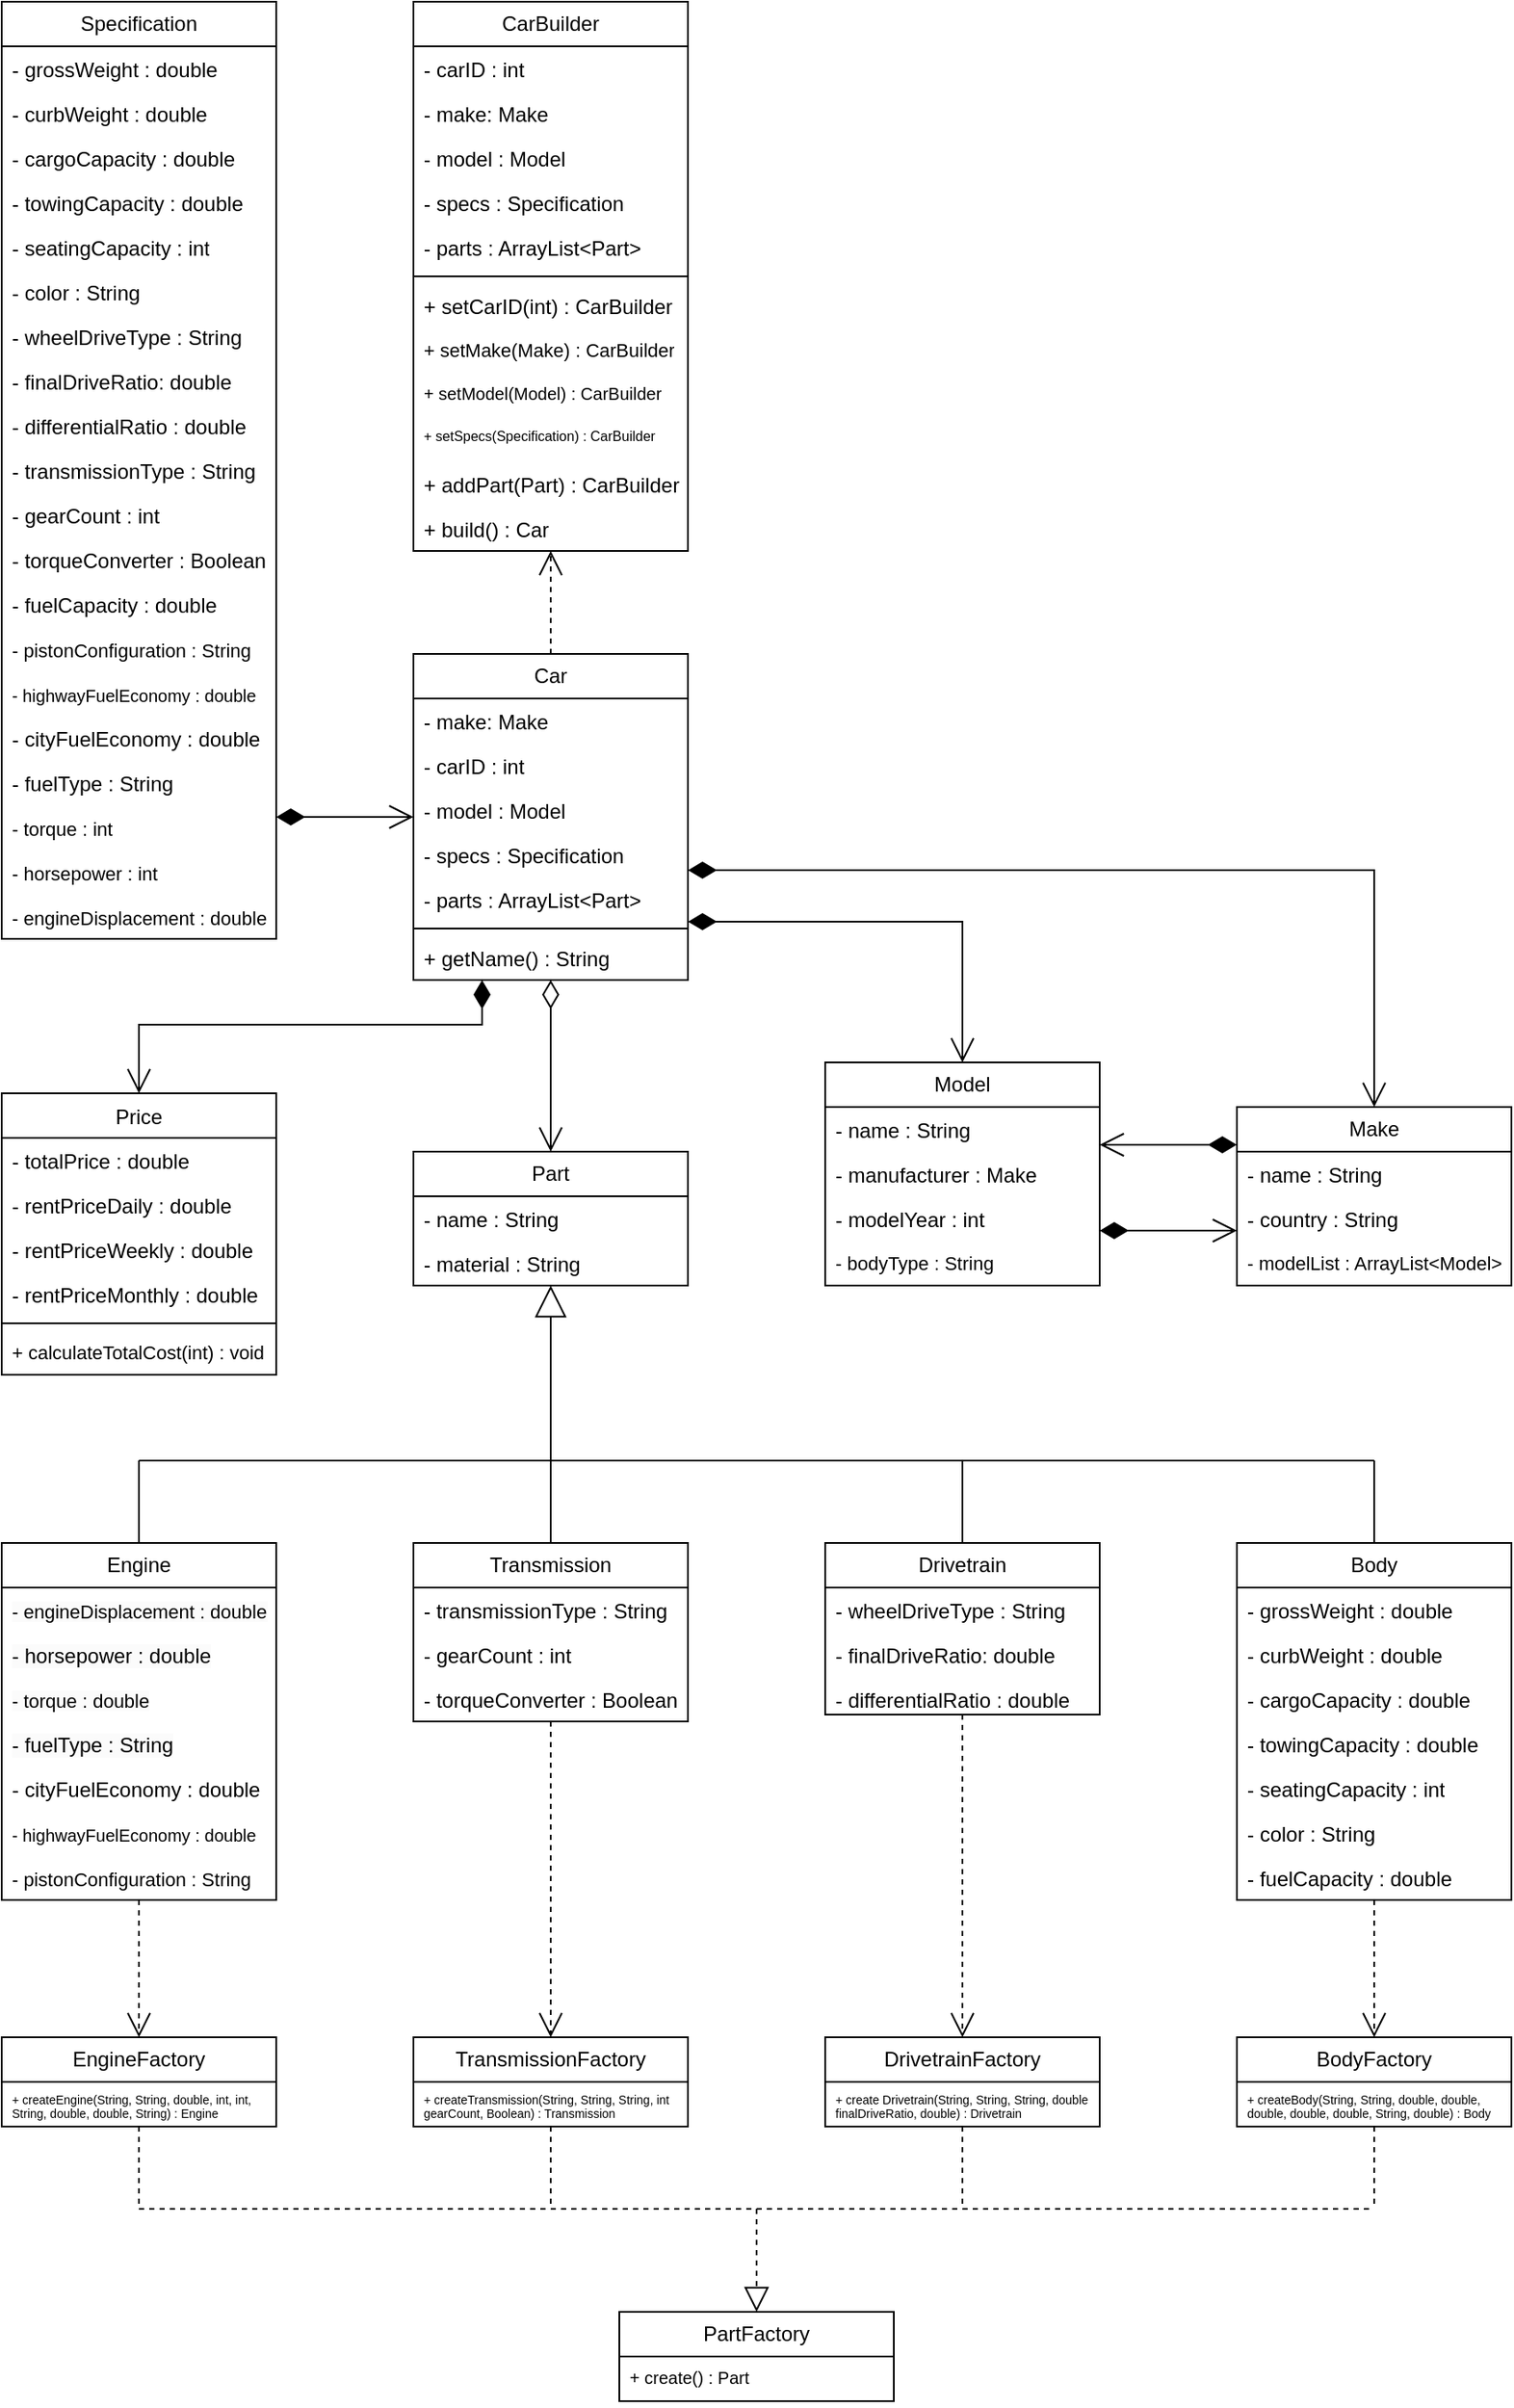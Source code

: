 <mxfile version="24.7.1" type="device">
  <diagram name="Page-1" id="VAgtW52QKWnHPR9T7oZi">
    <mxGraphModel dx="2120" dy="2342" grid="1" gridSize="10" guides="1" tooltips="1" connect="1" arrows="1" fold="1" page="1" pageScale="1" pageWidth="850" pageHeight="1100" math="0" shadow="0">
      <root>
        <mxCell id="0" />
        <mxCell id="1" parent="0" />
        <mxCell id="tYps2S7MQluSmhWAjfAB-1" value="Car" style="swimlane;fontStyle=0;childLayout=stackLayout;horizontal=1;startSize=26;fillColor=none;horizontalStack=0;resizeParent=1;resizeParentMax=0;resizeLast=0;collapsible=1;marginBottom=0;whiteSpace=wrap;html=1;" parent="1" vertex="1">
          <mxGeometry x="360" y="274" width="160" height="190" as="geometry">
            <mxRectangle x="300" y="190" width="100" height="30" as="alternateBounds" />
          </mxGeometry>
        </mxCell>
        <mxCell id="tYps2S7MQluSmhWAjfAB-2" value="- make: Make" style="text;strokeColor=none;fillColor=none;align=left;verticalAlign=top;spacingLeft=4;spacingRight=4;overflow=hidden;rotatable=0;points=[[0,0.5],[1,0.5]];portConstraint=eastwest;whiteSpace=wrap;html=1;" parent="tYps2S7MQluSmhWAjfAB-1" vertex="1">
          <mxGeometry y="26" width="160" height="26" as="geometry" />
        </mxCell>
        <mxCell id="tYps2S7MQluSmhWAjfAB-4" value="- carID : int" style="text;strokeColor=none;fillColor=none;align=left;verticalAlign=top;spacingLeft=4;spacingRight=4;overflow=hidden;rotatable=0;points=[[0,0.5],[1,0.5]];portConstraint=eastwest;whiteSpace=wrap;html=1;" parent="tYps2S7MQluSmhWAjfAB-1" vertex="1">
          <mxGeometry y="52" width="160" height="26" as="geometry" />
        </mxCell>
        <mxCell id="tYps2S7MQluSmhWAjfAB-3" value="- model : Model" style="text;strokeColor=none;fillColor=none;align=left;verticalAlign=top;spacingLeft=4;spacingRight=4;overflow=hidden;rotatable=0;points=[[0,0.5],[1,0.5]];portConstraint=eastwest;whiteSpace=wrap;html=1;" parent="tYps2S7MQluSmhWAjfAB-1" vertex="1">
          <mxGeometry y="78" width="160" height="26" as="geometry" />
        </mxCell>
        <mxCell id="tYps2S7MQluSmhWAjfAB-46" value="- specs :&amp;nbsp;&lt;span style=&quot;text-align: center;&quot;&gt;Specification&lt;/span&gt;" style="text;strokeColor=none;fillColor=none;align=left;verticalAlign=top;spacingLeft=4;spacingRight=4;overflow=hidden;rotatable=0;points=[[0,0.5],[1,0.5]];portConstraint=eastwest;whiteSpace=wrap;html=1;" parent="tYps2S7MQluSmhWAjfAB-1" vertex="1">
          <mxGeometry y="104" width="160" height="26" as="geometry" />
        </mxCell>
        <mxCell id="tYps2S7MQluSmhWAjfAB-51" value="- parts : ArrayList&amp;lt;Part&amp;gt;" style="text;strokeColor=none;fillColor=none;align=left;verticalAlign=top;spacingLeft=4;spacingRight=4;overflow=hidden;rotatable=0;points=[[0,0.5],[1,0.5]];portConstraint=eastwest;whiteSpace=wrap;html=1;" parent="tYps2S7MQluSmhWAjfAB-1" vertex="1">
          <mxGeometry y="130" width="160" height="26" as="geometry" />
        </mxCell>
        <mxCell id="ZaRVG7wh-fFme3J9Wx36-9" value="" style="line;strokeWidth=1;fillColor=none;align=left;verticalAlign=middle;spacingTop=-1;spacingLeft=3;spacingRight=3;rotatable=0;labelPosition=right;points=[];portConstraint=eastwest;strokeColor=inherit;" parent="tYps2S7MQluSmhWAjfAB-1" vertex="1">
          <mxGeometry y="156" width="160" height="8" as="geometry" />
        </mxCell>
        <mxCell id="ZaRVG7wh-fFme3J9Wx36-2" value="+ getName() : String" style="text;strokeColor=none;fillColor=none;align=left;verticalAlign=top;spacingLeft=4;spacingRight=4;overflow=hidden;rotatable=0;points=[[0,0.5],[1,0.5]];portConstraint=eastwest;whiteSpace=wrap;html=1;" parent="tYps2S7MQluSmhWAjfAB-1" vertex="1">
          <mxGeometry y="164" width="160" height="26" as="geometry" />
        </mxCell>
        <mxCell id="tYps2S7MQluSmhWAjfAB-5" value="Make" style="swimlane;fontStyle=0;childLayout=stackLayout;horizontal=1;startSize=26;fillColor=none;horizontalStack=0;resizeParent=1;resizeParentMax=0;resizeLast=0;collapsible=1;marginBottom=0;whiteSpace=wrap;html=1;" parent="1" vertex="1">
          <mxGeometry x="840" y="538" width="160" height="104" as="geometry">
            <mxRectangle x="300" y="190" width="100" height="30" as="alternateBounds" />
          </mxGeometry>
        </mxCell>
        <mxCell id="tYps2S7MQluSmhWAjfAB-6" value="- name : String" style="text;strokeColor=none;fillColor=none;align=left;verticalAlign=top;spacingLeft=4;spacingRight=4;overflow=hidden;rotatable=0;points=[[0,0.5],[1,0.5]];portConstraint=eastwest;whiteSpace=wrap;html=1;" parent="tYps2S7MQluSmhWAjfAB-5" vertex="1">
          <mxGeometry y="26" width="160" height="26" as="geometry" />
        </mxCell>
        <mxCell id="tYps2S7MQluSmhWAjfAB-7" value="- country : String" style="text;strokeColor=none;fillColor=none;align=left;verticalAlign=top;spacingLeft=4;spacingRight=4;overflow=hidden;rotatable=0;points=[[0,0.5],[1,0.5]];portConstraint=eastwest;whiteSpace=wrap;html=1;" parent="tYps2S7MQluSmhWAjfAB-5" vertex="1">
          <mxGeometry y="52" width="160" height="26" as="geometry" />
        </mxCell>
        <mxCell id="tYps2S7MQluSmhWAjfAB-8" value="- modelList : ArrayList&amp;lt;Model&amp;gt;" style="text;strokeColor=none;fillColor=none;align=left;verticalAlign=top;spacingLeft=4;spacingRight=4;overflow=hidden;rotatable=0;points=[[0,0.5],[1,0.5]];portConstraint=eastwest;whiteSpace=wrap;html=1;fontSize=11;" parent="tYps2S7MQluSmhWAjfAB-5" vertex="1">
          <mxGeometry y="78" width="160" height="26" as="geometry" />
        </mxCell>
        <mxCell id="tYps2S7MQluSmhWAjfAB-10" value="Model" style="swimlane;fontStyle=0;childLayout=stackLayout;horizontal=1;startSize=26;fillColor=none;horizontalStack=0;resizeParent=1;resizeParentMax=0;resizeLast=0;collapsible=1;marginBottom=0;whiteSpace=wrap;html=1;" parent="1" vertex="1">
          <mxGeometry x="600" y="512" width="160" height="130" as="geometry">
            <mxRectangle x="300" y="190" width="100" height="30" as="alternateBounds" />
          </mxGeometry>
        </mxCell>
        <mxCell id="tYps2S7MQluSmhWAjfAB-11" value="- name : String" style="text;strokeColor=none;fillColor=none;align=left;verticalAlign=top;spacingLeft=4;spacingRight=4;overflow=hidden;rotatable=0;points=[[0,0.5],[1,0.5]];portConstraint=eastwest;whiteSpace=wrap;html=1;" parent="tYps2S7MQluSmhWAjfAB-10" vertex="1">
          <mxGeometry y="26" width="160" height="26" as="geometry" />
        </mxCell>
        <mxCell id="tYps2S7MQluSmhWAjfAB-12" value="- manufacturer : Make" style="text;strokeColor=none;fillColor=none;align=left;verticalAlign=top;spacingLeft=4;spacingRight=4;overflow=hidden;rotatable=0;points=[[0,0.5],[1,0.5]];portConstraint=eastwest;whiteSpace=wrap;html=1;" parent="tYps2S7MQluSmhWAjfAB-10" vertex="1">
          <mxGeometry y="52" width="160" height="26" as="geometry" />
        </mxCell>
        <mxCell id="tYps2S7MQluSmhWAjfAB-14" value="- modelYear : int" style="text;strokeColor=none;fillColor=none;align=left;verticalAlign=top;spacingLeft=4;spacingRight=4;overflow=hidden;rotatable=0;points=[[0,0.5],[1,0.5]];portConstraint=eastwest;whiteSpace=wrap;html=1;" parent="tYps2S7MQluSmhWAjfAB-10" vertex="1">
          <mxGeometry y="78" width="160" height="26" as="geometry" />
        </mxCell>
        <mxCell id="tYps2S7MQluSmhWAjfAB-13" value="- bodyType : String" style="text;strokeColor=none;fillColor=none;align=left;verticalAlign=top;spacingLeft=4;spacingRight=4;overflow=hidden;rotatable=0;points=[[0,0.5],[1,0.5]];portConstraint=eastwest;whiteSpace=wrap;html=1;fontSize=11;" parent="tYps2S7MQluSmhWAjfAB-10" vertex="1">
          <mxGeometry y="104" width="160" height="26" as="geometry" />
        </mxCell>
        <mxCell id="tYps2S7MQluSmhWAjfAB-15" value="" style="endArrow=open;html=1;endSize=12;startArrow=diamondThin;startSize=14;startFill=1;edgeStyle=orthogonalEdgeStyle;align=left;verticalAlign=bottom;rounded=0;" parent="1" source="tYps2S7MQluSmhWAjfAB-5" target="tYps2S7MQluSmhWAjfAB-10" edge="1">
          <mxGeometry x="-1" y="3" relative="1" as="geometry">
            <mxPoint x="990" y="702" as="sourcePoint" />
            <mxPoint x="820" y="732" as="targetPoint" />
            <Array as="points">
              <mxPoint x="820" y="560" />
              <mxPoint x="820" y="560" />
            </Array>
            <mxPoint as="offset" />
          </mxGeometry>
        </mxCell>
        <mxCell id="tYps2S7MQluSmhWAjfAB-16" value="" style="endArrow=open;html=1;endSize=12;startArrow=diamondThin;startSize=14;startFill=1;edgeStyle=orthogonalEdgeStyle;align=left;verticalAlign=bottom;rounded=0;" parent="1" source="tYps2S7MQluSmhWAjfAB-10" target="tYps2S7MQluSmhWAjfAB-5" edge="1">
          <mxGeometry x="-0.75" y="-1" relative="1" as="geometry">
            <mxPoint x="1000" y="672" as="sourcePoint" />
            <mxPoint x="1160" y="672" as="targetPoint" />
            <Array as="points">
              <mxPoint x="770" y="610" />
              <mxPoint x="770" y="610" />
            </Array>
            <mxPoint as="offset" />
          </mxGeometry>
        </mxCell>
        <mxCell id="tYps2S7MQluSmhWAjfAB-20" value="Specification" style="swimlane;fontStyle=0;childLayout=stackLayout;horizontal=1;startSize=26;fillColor=none;horizontalStack=0;resizeParent=1;resizeParentMax=0;resizeLast=0;collapsible=1;marginBottom=0;whiteSpace=wrap;html=1;" parent="1" vertex="1">
          <mxGeometry x="120" y="-106" width="160" height="546" as="geometry" />
        </mxCell>
        <mxCell id="tYps2S7MQluSmhWAjfAB-21" value="- grossWeight : double" style="text;strokeColor=none;fillColor=none;align=left;verticalAlign=top;spacingLeft=4;spacingRight=4;overflow=hidden;rotatable=0;points=[[0,0.5],[1,0.5]];portConstraint=eastwest;whiteSpace=wrap;html=1;" parent="tYps2S7MQluSmhWAjfAB-20" vertex="1">
          <mxGeometry y="26" width="160" height="26" as="geometry" />
        </mxCell>
        <mxCell id="tYps2S7MQluSmhWAjfAB-31" value="- curbWeight : double" style="text;strokeColor=none;fillColor=none;align=left;verticalAlign=top;spacingLeft=4;spacingRight=4;overflow=hidden;rotatable=0;points=[[0,0.5],[1,0.5]];portConstraint=eastwest;whiteSpace=wrap;html=1;" parent="tYps2S7MQluSmhWAjfAB-20" vertex="1">
          <mxGeometry y="52" width="160" height="26" as="geometry" />
        </mxCell>
        <mxCell id="Od9WjKBmiowAuR5U3fcc-9" value="- cargoCapacity : double" style="text;strokeColor=none;fillColor=none;align=left;verticalAlign=top;spacingLeft=4;spacingRight=4;overflow=hidden;rotatable=0;points=[[0,0.5],[1,0.5]];portConstraint=eastwest;whiteSpace=wrap;html=1;" parent="tYps2S7MQluSmhWAjfAB-20" vertex="1">
          <mxGeometry y="78" width="160" height="26" as="geometry" />
        </mxCell>
        <mxCell id="Od9WjKBmiowAuR5U3fcc-25" value="- towingCapacity : double" style="text;strokeColor=none;fillColor=none;align=left;verticalAlign=top;spacingLeft=4;spacingRight=4;overflow=hidden;rotatable=0;points=[[0,0.5],[1,0.5]];portConstraint=eastwest;whiteSpace=wrap;html=1;" parent="tYps2S7MQluSmhWAjfAB-20" vertex="1">
          <mxGeometry y="104" width="160" height="26" as="geometry" />
        </mxCell>
        <mxCell id="Od9WjKBmiowAuR5U3fcc-10" value="- seatingCapacity : int" style="text;strokeColor=none;fillColor=none;align=left;verticalAlign=top;spacingLeft=4;spacingRight=4;overflow=hidden;rotatable=0;points=[[0,0.5],[1,0.5]];portConstraint=eastwest;whiteSpace=wrap;html=1;" parent="tYps2S7MQluSmhWAjfAB-20" vertex="1">
          <mxGeometry y="130" width="160" height="26" as="geometry" />
        </mxCell>
        <mxCell id="tYps2S7MQluSmhWAjfAB-43" value="- color : String" style="text;strokeColor=none;fillColor=none;align=left;verticalAlign=top;spacingLeft=4;spacingRight=4;overflow=hidden;rotatable=0;points=[[0,0.5],[1,0.5]];portConstraint=eastwest;whiteSpace=wrap;html=1;" parent="tYps2S7MQluSmhWAjfAB-20" vertex="1">
          <mxGeometry y="156" width="160" height="26" as="geometry" />
        </mxCell>
        <mxCell id="Od9WjKBmiowAuR5U3fcc-11" value="- wheelDriveType : String" style="text;strokeColor=none;fillColor=none;align=left;verticalAlign=top;spacingLeft=4;spacingRight=4;overflow=hidden;rotatable=0;points=[[0,0.5],[1,0.5]];portConstraint=eastwest;whiteSpace=wrap;html=1;" parent="tYps2S7MQluSmhWAjfAB-20" vertex="1">
          <mxGeometry y="182" width="160" height="26" as="geometry" />
        </mxCell>
        <mxCell id="Od9WjKBmiowAuR5U3fcc-12" value="- finalDriveRatio: double" style="text;strokeColor=none;fillColor=none;align=left;verticalAlign=top;spacingLeft=4;spacingRight=4;overflow=hidden;rotatable=0;points=[[0,0.5],[1,0.5]];portConstraint=eastwest;whiteSpace=wrap;html=1;" parent="tYps2S7MQluSmhWAjfAB-20" vertex="1">
          <mxGeometry y="208" width="160" height="26" as="geometry" />
        </mxCell>
        <mxCell id="Od9WjKBmiowAuR5U3fcc-13" value="- differentialRatio : double" style="text;strokeColor=none;fillColor=none;align=left;verticalAlign=top;spacingLeft=4;spacingRight=4;overflow=hidden;rotatable=0;points=[[0,0.5],[1,0.5]];portConstraint=eastwest;whiteSpace=wrap;html=1;" parent="tYps2S7MQluSmhWAjfAB-20" vertex="1">
          <mxGeometry y="234" width="160" height="26" as="geometry" />
        </mxCell>
        <mxCell id="Od9WjKBmiowAuR5U3fcc-14" value="- transmissionType : String" style="text;strokeColor=none;fillColor=none;align=left;verticalAlign=top;spacingLeft=4;spacingRight=4;overflow=hidden;rotatable=0;points=[[0,0.5],[1,0.5]];portConstraint=eastwest;whiteSpace=wrap;html=1;" parent="tYps2S7MQluSmhWAjfAB-20" vertex="1">
          <mxGeometry y="260" width="160" height="26" as="geometry" />
        </mxCell>
        <mxCell id="Od9WjKBmiowAuR5U3fcc-15" value="- gearCount : int" style="text;strokeColor=none;fillColor=none;align=left;verticalAlign=top;spacingLeft=4;spacingRight=4;overflow=hidden;rotatable=0;points=[[0,0.5],[1,0.5]];portConstraint=eastwest;whiteSpace=wrap;html=1;" parent="tYps2S7MQluSmhWAjfAB-20" vertex="1">
          <mxGeometry y="286" width="160" height="26" as="geometry" />
        </mxCell>
        <mxCell id="Od9WjKBmiowAuR5U3fcc-17" value="- torqueConverter : Boolean" style="text;strokeColor=none;fillColor=none;align=left;verticalAlign=top;spacingLeft=4;spacingRight=4;overflow=hidden;rotatable=0;points=[[0,0.5],[1,0.5]];portConstraint=eastwest;whiteSpace=wrap;html=1;" parent="tYps2S7MQluSmhWAjfAB-20" vertex="1">
          <mxGeometry y="312" width="160" height="26" as="geometry" />
        </mxCell>
        <mxCell id="Od9WjKBmiowAuR5U3fcc-18" value="- fuelCapacity : double" style="text;strokeColor=none;fillColor=none;align=left;verticalAlign=top;spacingLeft=4;spacingRight=4;overflow=hidden;rotatable=0;points=[[0,0.5],[1,0.5]];portConstraint=eastwest;whiteSpace=wrap;html=1;" parent="tYps2S7MQluSmhWAjfAB-20" vertex="1">
          <mxGeometry y="338" width="160" height="26" as="geometry" />
        </mxCell>
        <mxCell id="Od9WjKBmiowAuR5U3fcc-52" value="&lt;span style=&quot;font-size: 11px;&quot;&gt;- pistonConfiguration : String&lt;/span&gt;" style="text;strokeColor=none;fillColor=none;align=left;verticalAlign=top;spacingLeft=4;spacingRight=4;overflow=hidden;rotatable=0;points=[[0,0.5],[1,0.5]];portConstraint=eastwest;whiteSpace=wrap;html=1;" parent="tYps2S7MQluSmhWAjfAB-20" vertex="1">
          <mxGeometry y="364" width="160" height="26" as="geometry" />
        </mxCell>
        <mxCell id="Od9WjKBmiowAuR5U3fcc-24" value="&lt;span style=&quot;font-size: 10px;&quot;&gt;- highwayFuelEconomy : double&lt;/span&gt;" style="text;strokeColor=none;fillColor=none;align=left;verticalAlign=top;spacingLeft=4;spacingRight=4;overflow=hidden;rotatable=0;points=[[0,0.5],[1,0.5]];portConstraint=eastwest;whiteSpace=wrap;html=1;" parent="tYps2S7MQluSmhWAjfAB-20" vertex="1">
          <mxGeometry y="390" width="160" height="26" as="geometry" />
        </mxCell>
        <mxCell id="Od9WjKBmiowAuR5U3fcc-23" value="- cityFuelEconomy : double" style="text;strokeColor=none;fillColor=none;align=left;verticalAlign=top;spacingLeft=4;spacingRight=4;overflow=hidden;rotatable=0;points=[[0,0.5],[1,0.5]];portConstraint=eastwest;whiteSpace=wrap;html=1;" parent="tYps2S7MQluSmhWAjfAB-20" vertex="1">
          <mxGeometry y="416" width="160" height="26" as="geometry" />
        </mxCell>
        <mxCell id="Od9WjKBmiowAuR5U3fcc-22" value="- fuelType : String" style="text;strokeColor=none;fillColor=none;align=left;verticalAlign=top;spacingLeft=4;spacingRight=4;overflow=hidden;rotatable=0;points=[[0,0.5],[1,0.5]];portConstraint=eastwest;whiteSpace=wrap;html=1;" parent="tYps2S7MQluSmhWAjfAB-20" vertex="1">
          <mxGeometry y="442" width="160" height="26" as="geometry" />
        </mxCell>
        <mxCell id="Od9WjKBmiowAuR5U3fcc-21" value="&lt;span style=&quot;font-size: 11px;&quot;&gt;- torque : int&lt;/span&gt;" style="text;strokeColor=none;fillColor=none;align=left;verticalAlign=top;spacingLeft=4;spacingRight=4;overflow=hidden;rotatable=0;points=[[0,0.5],[1,0.5]];portConstraint=eastwest;whiteSpace=wrap;html=1;" parent="tYps2S7MQluSmhWAjfAB-20" vertex="1">
          <mxGeometry y="468" width="160" height="26" as="geometry" />
        </mxCell>
        <mxCell id="Od9WjKBmiowAuR5U3fcc-20" value="&lt;span style=&quot;font-size: 11px;&quot;&gt;- horsepower : int&lt;/span&gt;" style="text;strokeColor=none;fillColor=none;align=left;verticalAlign=top;spacingLeft=4;spacingRight=4;overflow=hidden;rotatable=0;points=[[0,0.5],[1,0.5]];portConstraint=eastwest;whiteSpace=wrap;html=1;" parent="tYps2S7MQluSmhWAjfAB-20" vertex="1">
          <mxGeometry y="494" width="160" height="26" as="geometry" />
        </mxCell>
        <mxCell id="Od9WjKBmiowAuR5U3fcc-19" value="&lt;span style=&quot;font-size: 11px;&quot;&gt;- engineDisplacement : double&lt;/span&gt;" style="text;strokeColor=none;fillColor=none;align=left;verticalAlign=top;spacingLeft=4;spacingRight=4;overflow=hidden;rotatable=0;points=[[0,0.5],[1,0.5]];portConstraint=eastwest;whiteSpace=wrap;html=1;" parent="tYps2S7MQluSmhWAjfAB-20" vertex="1">
          <mxGeometry y="520" width="160" height="26" as="geometry" />
        </mxCell>
        <mxCell id="tYps2S7MQluSmhWAjfAB-47" value="" style="endArrow=open;html=1;endSize=12;startArrow=diamondThin;startSize=14;startFill=1;edgeStyle=orthogonalEdgeStyle;align=left;verticalAlign=bottom;rounded=0;" parent="1" source="tYps2S7MQluSmhWAjfAB-1" target="tYps2S7MQluSmhWAjfAB-5" edge="1">
          <mxGeometry x="-1" y="3" relative="1" as="geometry">
            <mxPoint x="590" y="404" as="sourcePoint" />
            <mxPoint x="750" y="404" as="targetPoint" />
            <Array as="points">
              <mxPoint x="920" y="400" />
            </Array>
          </mxGeometry>
        </mxCell>
        <mxCell id="tYps2S7MQluSmhWAjfAB-48" value="" style="endArrow=open;html=1;endSize=12;startArrow=diamondThin;startSize=14;startFill=1;edgeStyle=orthogonalEdgeStyle;align=left;verticalAlign=bottom;rounded=0;" parent="1" source="tYps2S7MQluSmhWAjfAB-1" target="tYps2S7MQluSmhWAjfAB-10" edge="1">
          <mxGeometry x="-1" y="3" relative="1" as="geometry">
            <mxPoint x="580" y="304" as="sourcePoint" />
            <mxPoint x="740" y="304" as="targetPoint" />
            <Array as="points">
              <mxPoint x="680" y="430" />
            </Array>
          </mxGeometry>
        </mxCell>
        <mxCell id="tYps2S7MQluSmhWAjfAB-52" value="Part" style="swimlane;fontStyle=0;childLayout=stackLayout;horizontal=1;startSize=26;fillColor=none;horizontalStack=0;resizeParent=1;resizeParentMax=0;resizeLast=0;collapsible=1;marginBottom=0;whiteSpace=wrap;html=1;" parent="1" vertex="1">
          <mxGeometry x="360" y="564" width="160" height="78" as="geometry">
            <mxRectangle x="300" y="190" width="100" height="30" as="alternateBounds" />
          </mxGeometry>
        </mxCell>
        <mxCell id="tYps2S7MQluSmhWAjfAB-53" value="- name : String" style="text;strokeColor=none;fillColor=none;align=left;verticalAlign=top;spacingLeft=4;spacingRight=4;overflow=hidden;rotatable=0;points=[[0,0.5],[1,0.5]];portConstraint=eastwest;whiteSpace=wrap;html=1;" parent="tYps2S7MQluSmhWAjfAB-52" vertex="1">
          <mxGeometry y="26" width="160" height="26" as="geometry" />
        </mxCell>
        <mxCell id="tYps2S7MQluSmhWAjfAB-54" value="- material : String" style="text;strokeColor=none;fillColor=none;align=left;verticalAlign=top;spacingLeft=4;spacingRight=4;overflow=hidden;rotatable=0;points=[[0,0.5],[1,0.5]];portConstraint=eastwest;whiteSpace=wrap;html=1;" parent="tYps2S7MQluSmhWAjfAB-52" vertex="1">
          <mxGeometry y="52" width="160" height="26" as="geometry" />
        </mxCell>
        <mxCell id="tYps2S7MQluSmhWAjfAB-56" value="" style="endArrow=open;html=1;endSize=12;startArrow=diamondThin;startSize=14;startFill=0;edgeStyle=orthogonalEdgeStyle;align=left;verticalAlign=bottom;rounded=0;" parent="1" source="tYps2S7MQluSmhWAjfAB-1" target="tYps2S7MQluSmhWAjfAB-52" edge="1">
          <mxGeometry x="-1" y="3" relative="1" as="geometry">
            <mxPoint x="390" y="474" as="sourcePoint" />
            <mxPoint x="550" y="474" as="targetPoint" />
            <Array as="points">
              <mxPoint x="440" y="544" />
              <mxPoint x="440" y="544" />
            </Array>
          </mxGeometry>
        </mxCell>
        <mxCell id="tYps2S7MQluSmhWAjfAB-58" value="Engine" style="swimlane;fontStyle=0;childLayout=stackLayout;horizontal=1;startSize=26;fillColor=none;horizontalStack=0;resizeParent=1;resizeParentMax=0;resizeLast=0;collapsible=1;marginBottom=0;whiteSpace=wrap;html=1;" parent="1" vertex="1">
          <mxGeometry x="120" y="792" width="160" height="208" as="geometry">
            <mxRectangle x="300" y="190" width="100" height="30" as="alternateBounds" />
          </mxGeometry>
        </mxCell>
        <mxCell id="tYps2S7MQluSmhWAjfAB-59" value="&lt;meta charset=&quot;utf-8&quot;&gt;&lt;span style=&quot;color: rgb(0, 0, 0); font-family: Helvetica; font-size: 11px; font-style: normal; font-variant-ligatures: normal; font-variant-caps: normal; font-weight: 400; letter-spacing: normal; orphans: 2; text-align: left; text-indent: 0px; text-transform: none; widows: 2; word-spacing: 0px; -webkit-text-stroke-width: 0px; white-space: normal; background-color: rgb(251, 251, 251); text-decoration-thickness: initial; text-decoration-style: initial; text-decoration-color: initial; display: inline !important; float: none;&quot;&gt;- engineDisplacement : double&lt;/span&gt;" style="text;strokeColor=none;fillColor=none;align=left;verticalAlign=top;spacingLeft=4;spacingRight=4;overflow=hidden;rotatable=0;points=[[0,0.5],[1,0.5]];portConstraint=eastwest;whiteSpace=wrap;html=1;" parent="tYps2S7MQluSmhWAjfAB-58" vertex="1">
          <mxGeometry y="26" width="160" height="26" as="geometry" />
        </mxCell>
        <mxCell id="tYps2S7MQluSmhWAjfAB-69" value="&lt;span style=&quot;color: rgb(0, 0, 0); font-family: Helvetica; font-size: 12px; font-style: normal; font-variant-ligatures: normal; font-variant-caps: normal; font-weight: 400; letter-spacing: normal; orphans: 2; text-align: left; text-indent: 0px; text-transform: none; widows: 2; word-spacing: 0px; -webkit-text-stroke-width: 0px; white-space: normal; background-color: rgb(251, 251, 251); text-decoration-thickness: initial; text-decoration-style: initial; text-decoration-color: initial; float: none; display: inline !important;&quot;&gt;- horsepower : double&lt;/span&gt;" style="text;strokeColor=none;fillColor=none;align=left;verticalAlign=top;spacingLeft=4;spacingRight=4;overflow=hidden;rotatable=0;points=[[0,0.5],[1,0.5]];portConstraint=eastwest;whiteSpace=wrap;html=1;fontSize=12;" parent="tYps2S7MQluSmhWAjfAB-58" vertex="1">
          <mxGeometry y="52" width="160" height="26" as="geometry" />
        </mxCell>
        <mxCell id="tYps2S7MQluSmhWAjfAB-70" value="&lt;meta charset=&quot;utf-8&quot;&gt;&lt;span style=&quot;color: rgb(0, 0, 0); font-family: Helvetica; font-size: 11px; font-style: normal; font-variant-ligatures: normal; font-variant-caps: normal; font-weight: 400; letter-spacing: normal; orphans: 2; text-align: left; text-indent: 0px; text-transform: none; widows: 2; word-spacing: 0px; -webkit-text-stroke-width: 0px; white-space: normal; background-color: rgb(251, 251, 251); text-decoration-thickness: initial; text-decoration-style: initial; text-decoration-color: initial; display: inline !important; float: none;&quot;&gt;- torque : double&lt;/span&gt;" style="text;strokeColor=none;fillColor=none;align=left;verticalAlign=top;spacingLeft=4;spacingRight=4;overflow=hidden;rotatable=0;points=[[0,0.5],[1,0.5]];portConstraint=eastwest;whiteSpace=wrap;html=1;" parent="tYps2S7MQluSmhWAjfAB-58" vertex="1">
          <mxGeometry y="78" width="160" height="26" as="geometry" />
        </mxCell>
        <mxCell id="tYps2S7MQluSmhWAjfAB-71" value="&lt;meta charset=&quot;utf-8&quot;&gt;&lt;span style=&quot;color: rgb(0, 0, 0); font-family: Helvetica; font-size: 12px; font-style: normal; font-variant-ligatures: normal; font-variant-caps: normal; font-weight: 400; letter-spacing: normal; orphans: 2; text-align: left; text-indent: 0px; text-transform: none; widows: 2; word-spacing: 0px; -webkit-text-stroke-width: 0px; white-space: normal; background-color: rgb(251, 251, 251); text-decoration-thickness: initial; text-decoration-style: initial; text-decoration-color: initial; display: inline !important; float: none;&quot;&gt;- fuelType : String&lt;/span&gt;" style="text;strokeColor=none;fillColor=none;align=left;verticalAlign=top;spacingLeft=4;spacingRight=4;overflow=hidden;rotatable=0;points=[[0,0.5],[1,0.5]];portConstraint=eastwest;whiteSpace=wrap;html=1;" parent="tYps2S7MQluSmhWAjfAB-58" vertex="1">
          <mxGeometry y="104" width="160" height="26" as="geometry" />
        </mxCell>
        <mxCell id="tYps2S7MQluSmhWAjfAB-73" value="- cityFuelEconomy : double" style="text;strokeColor=none;fillColor=none;align=left;verticalAlign=top;spacingLeft=4;spacingRight=4;overflow=hidden;rotatable=0;points=[[0,0.5],[1,0.5]];portConstraint=eastwest;whiteSpace=wrap;html=1;" parent="tYps2S7MQluSmhWAjfAB-58" vertex="1">
          <mxGeometry y="130" width="160" height="26" as="geometry" />
        </mxCell>
        <mxCell id="tYps2S7MQluSmhWAjfAB-74" value="&lt;span style=&quot;font-size: 10px;&quot;&gt;- highwayFuelEconomy : double&lt;/span&gt;" style="text;strokeColor=none;fillColor=none;align=left;verticalAlign=top;spacingLeft=4;spacingRight=4;overflow=hidden;rotatable=0;points=[[0,0.5],[1,0.5]];portConstraint=eastwest;whiteSpace=wrap;html=1;" parent="tYps2S7MQluSmhWAjfAB-58" vertex="1">
          <mxGeometry y="156" width="160" height="26" as="geometry" />
        </mxCell>
        <mxCell id="tYps2S7MQluSmhWAjfAB-81" value="&lt;span style=&quot;font-size: 11px;&quot;&gt;- pistonConfiguration : String&lt;/span&gt;" style="text;strokeColor=none;fillColor=none;align=left;verticalAlign=top;spacingLeft=4;spacingRight=4;overflow=hidden;rotatable=0;points=[[0,0.5],[1,0.5]];portConstraint=eastwest;whiteSpace=wrap;html=1;" parent="tYps2S7MQluSmhWAjfAB-58" vertex="1">
          <mxGeometry y="182" width="160" height="26" as="geometry" />
        </mxCell>
        <mxCell id="tYps2S7MQluSmhWAjfAB-61" value="Transmission" style="swimlane;fontStyle=0;childLayout=stackLayout;horizontal=1;startSize=26;fillColor=none;horizontalStack=0;resizeParent=1;resizeParentMax=0;resizeLast=0;collapsible=1;marginBottom=0;whiteSpace=wrap;html=1;" parent="1" vertex="1">
          <mxGeometry x="360" y="792" width="160" height="104" as="geometry">
            <mxRectangle x="300" y="190" width="100" height="30" as="alternateBounds" />
          </mxGeometry>
        </mxCell>
        <mxCell id="tYps2S7MQluSmhWAjfAB-62" value="- transmissionType : String" style="text;strokeColor=none;fillColor=none;align=left;verticalAlign=top;spacingLeft=4;spacingRight=4;overflow=hidden;rotatable=0;points=[[0,0.5],[1,0.5]];portConstraint=eastwest;whiteSpace=wrap;html=1;" parent="tYps2S7MQluSmhWAjfAB-61" vertex="1">
          <mxGeometry y="26" width="160" height="26" as="geometry" />
        </mxCell>
        <mxCell id="kyoDJFqdKQox4XsUrkYe-2" value="- gearCount : int" style="text;strokeColor=none;fillColor=none;align=left;verticalAlign=top;spacingLeft=4;spacingRight=4;overflow=hidden;rotatable=0;points=[[0,0.5],[1,0.5]];portConstraint=eastwest;whiteSpace=wrap;html=1;" parent="tYps2S7MQluSmhWAjfAB-61" vertex="1">
          <mxGeometry y="52" width="160" height="26" as="geometry" />
        </mxCell>
        <mxCell id="kyoDJFqdKQox4XsUrkYe-5" value="- torqueConverter : Boolean" style="text;strokeColor=none;fillColor=none;align=left;verticalAlign=top;spacingLeft=4;spacingRight=4;overflow=hidden;rotatable=0;points=[[0,0.5],[1,0.5]];portConstraint=eastwest;whiteSpace=wrap;html=1;" parent="tYps2S7MQluSmhWAjfAB-61" vertex="1">
          <mxGeometry y="78" width="160" height="26" as="geometry" />
        </mxCell>
        <mxCell id="tYps2S7MQluSmhWAjfAB-63" value="" style="endArrow=block;endSize=16;endFill=0;html=1;rounded=0;" parent="1" target="tYps2S7MQluSmhWAjfAB-52" edge="1">
          <mxGeometry width="160" relative="1" as="geometry">
            <mxPoint x="440" y="744" as="sourcePoint" />
            <mxPoint x="480" y="684" as="targetPoint" />
          </mxGeometry>
        </mxCell>
        <mxCell id="tYps2S7MQluSmhWAjfAB-64" value="" style="endArrow=none;html=1;rounded=0;" parent="1" edge="1">
          <mxGeometry relative="1" as="geometry">
            <mxPoint x="200" y="744" as="sourcePoint" />
            <mxPoint x="920" y="744" as="targetPoint" />
          </mxGeometry>
        </mxCell>
        <mxCell id="tYps2S7MQluSmhWAjfAB-65" value="" style="endArrow=none;html=1;rounded=0;" parent="1" source="tYps2S7MQluSmhWAjfAB-58" edge="1">
          <mxGeometry relative="1" as="geometry">
            <mxPoint x="230" y="804" as="sourcePoint" />
            <mxPoint x="200" y="744" as="targetPoint" />
          </mxGeometry>
        </mxCell>
        <mxCell id="kyoDJFqdKQox4XsUrkYe-1" value="" style="endArrow=none;html=1;rounded=0;" parent="1" source="tYps2S7MQluSmhWAjfAB-61" edge="1">
          <mxGeometry relative="1" as="geometry">
            <mxPoint x="350" y="774" as="sourcePoint" />
            <mxPoint x="440" y="744" as="targetPoint" />
          </mxGeometry>
        </mxCell>
        <mxCell id="kyoDJFqdKQox4XsUrkYe-15" value="Drivetrain" style="swimlane;fontStyle=0;childLayout=stackLayout;horizontal=1;startSize=26;fillColor=none;horizontalStack=0;resizeParent=1;resizeParentMax=0;resizeLast=0;collapsible=1;marginBottom=0;whiteSpace=wrap;html=1;" parent="1" vertex="1">
          <mxGeometry x="600" y="792" width="160" height="100" as="geometry">
            <mxRectangle x="300" y="190" width="100" height="30" as="alternateBounds" />
          </mxGeometry>
        </mxCell>
        <mxCell id="kyoDJFqdKQox4XsUrkYe-16" value="- wheelDriveType : String" style="text;strokeColor=none;fillColor=none;align=left;verticalAlign=top;spacingLeft=4;spacingRight=4;overflow=hidden;rotatable=0;points=[[0,0.5],[1,0.5]];portConstraint=eastwest;whiteSpace=wrap;html=1;" parent="kyoDJFqdKQox4XsUrkYe-15" vertex="1">
          <mxGeometry y="26" width="160" height="26" as="geometry" />
        </mxCell>
        <mxCell id="kyoDJFqdKQox4XsUrkYe-21" value="- finalDriveRatio: double" style="text;strokeColor=none;fillColor=none;align=left;verticalAlign=top;spacingLeft=4;spacingRight=4;overflow=hidden;rotatable=0;points=[[0,0.5],[1,0.5]];portConstraint=eastwest;whiteSpace=wrap;html=1;" parent="kyoDJFqdKQox4XsUrkYe-15" vertex="1">
          <mxGeometry y="52" width="160" height="26" as="geometry" />
        </mxCell>
        <mxCell id="kyoDJFqdKQox4XsUrkYe-32" value="- differentialRatio : double" style="text;strokeColor=none;fillColor=none;align=left;verticalAlign=top;spacingLeft=4;spacingRight=4;overflow=hidden;rotatable=0;points=[[0,0.5],[1,0.5]];portConstraint=eastwest;whiteSpace=wrap;html=1;" parent="kyoDJFqdKQox4XsUrkYe-15" vertex="1">
          <mxGeometry y="78" width="160" height="22" as="geometry" />
        </mxCell>
        <mxCell id="kyoDJFqdKQox4XsUrkYe-22" value="" style="endArrow=none;html=1;rounded=0;" parent="1" source="kyoDJFqdKQox4XsUrkYe-15" edge="1">
          <mxGeometry relative="1" as="geometry">
            <mxPoint x="450" y="802" as="sourcePoint" />
            <mxPoint x="680" y="744" as="targetPoint" />
          </mxGeometry>
        </mxCell>
        <mxCell id="Od9WjKBmiowAuR5U3fcc-1" value="Body" style="swimlane;fontStyle=0;childLayout=stackLayout;horizontal=1;startSize=26;fillColor=none;horizontalStack=0;resizeParent=1;resizeParentMax=0;resizeLast=0;collapsible=1;marginBottom=0;whiteSpace=wrap;html=1;" parent="1" vertex="1">
          <mxGeometry x="840" y="792" width="160" height="208" as="geometry">
            <mxRectangle x="300" y="190" width="100" height="30" as="alternateBounds" />
          </mxGeometry>
        </mxCell>
        <mxCell id="Od9WjKBmiowAuR5U3fcc-2" value="- grossWeight : double" style="text;strokeColor=none;fillColor=none;align=left;verticalAlign=top;spacingLeft=4;spacingRight=4;overflow=hidden;rotatable=0;points=[[0,0.5],[1,0.5]];portConstraint=eastwest;whiteSpace=wrap;html=1;" parent="Od9WjKBmiowAuR5U3fcc-1" vertex="1">
          <mxGeometry y="26" width="160" height="26" as="geometry" />
        </mxCell>
        <mxCell id="Od9WjKBmiowAuR5U3fcc-6" value="- curbWeight : double" style="text;strokeColor=none;fillColor=none;align=left;verticalAlign=top;spacingLeft=4;spacingRight=4;overflow=hidden;rotatable=0;points=[[0,0.5],[1,0.5]];portConstraint=eastwest;whiteSpace=wrap;html=1;" parent="Od9WjKBmiowAuR5U3fcc-1" vertex="1">
          <mxGeometry y="52" width="160" height="26" as="geometry" />
        </mxCell>
        <mxCell id="Od9WjKBmiowAuR5U3fcc-7" value="- cargoCapacity : double" style="text;strokeColor=none;fillColor=none;align=left;verticalAlign=top;spacingLeft=4;spacingRight=4;overflow=hidden;rotatable=0;points=[[0,0.5],[1,0.5]];portConstraint=eastwest;whiteSpace=wrap;html=1;" parent="Od9WjKBmiowAuR5U3fcc-1" vertex="1">
          <mxGeometry y="78" width="160" height="26" as="geometry" />
        </mxCell>
        <mxCell id="Od9WjKBmiowAuR5U3fcc-8" value="- towingCapacity : double" style="text;strokeColor=none;fillColor=none;align=left;verticalAlign=top;spacingLeft=4;spacingRight=4;overflow=hidden;rotatable=0;points=[[0,0.5],[1,0.5]];portConstraint=eastwest;whiteSpace=wrap;html=1;" parent="Od9WjKBmiowAuR5U3fcc-1" vertex="1">
          <mxGeometry y="104" width="160" height="26" as="geometry" />
        </mxCell>
        <mxCell id="Od9WjKBmiowAuR5U3fcc-51" value="- seatingCapacity : int" style="text;strokeColor=none;fillColor=none;align=left;verticalAlign=top;spacingLeft=4;spacingRight=4;overflow=hidden;rotatable=0;points=[[0,0.5],[1,0.5]];portConstraint=eastwest;whiteSpace=wrap;html=1;" parent="Od9WjKBmiowAuR5U3fcc-1" vertex="1">
          <mxGeometry y="130" width="160" height="26" as="geometry" />
        </mxCell>
        <mxCell id="Od9WjKBmiowAuR5U3fcc-27" value="- color : String" style="text;strokeColor=none;fillColor=none;align=left;verticalAlign=top;spacingLeft=4;spacingRight=4;overflow=hidden;rotatable=0;points=[[0,0.5],[1,0.5]];portConstraint=eastwest;whiteSpace=wrap;html=1;" parent="Od9WjKBmiowAuR5U3fcc-1" vertex="1">
          <mxGeometry y="156" width="160" height="26" as="geometry" />
        </mxCell>
        <mxCell id="ZaRVG7wh-fFme3J9Wx36-10" value="- fuelCapacity : double" style="text;strokeColor=none;fillColor=none;align=left;verticalAlign=top;spacingLeft=4;spacingRight=4;overflow=hidden;rotatable=0;points=[[0,0.5],[1,0.5]];portConstraint=eastwest;whiteSpace=wrap;html=1;" parent="Od9WjKBmiowAuR5U3fcc-1" vertex="1">
          <mxGeometry y="182" width="160" height="26" as="geometry" />
        </mxCell>
        <mxCell id="Od9WjKBmiowAuR5U3fcc-5" value="" style="endArrow=none;html=1;rounded=0;" parent="1" source="Od9WjKBmiowAuR5U3fcc-1" edge="1">
          <mxGeometry relative="1" as="geometry">
            <mxPoint x="780" y="772" as="sourcePoint" />
            <mxPoint x="920" y="744" as="targetPoint" />
          </mxGeometry>
        </mxCell>
        <mxCell id="Od9WjKBmiowAuR5U3fcc-36" value="Price" style="swimlane;fontStyle=0;align=center;verticalAlign=top;childLayout=stackLayout;horizontal=1;startSize=26;horizontalStack=0;resizeParent=1;resizeParentMax=0;resizeLast=0;collapsible=1;marginBottom=0;whiteSpace=wrap;html=1;" parent="1" vertex="1">
          <mxGeometry x="120" y="530" width="160" height="164" as="geometry" />
        </mxCell>
        <mxCell id="Od9WjKBmiowAuR5U3fcc-37" value="- totalPrice : double" style="text;strokeColor=none;fillColor=none;align=left;verticalAlign=top;spacingLeft=4;spacingRight=4;overflow=hidden;rotatable=0;points=[[0,0.5],[1,0.5]];portConstraint=eastwest;whiteSpace=wrap;html=1;" parent="Od9WjKBmiowAuR5U3fcc-36" vertex="1">
          <mxGeometry y="26" width="160" height="26" as="geometry" />
        </mxCell>
        <mxCell id="Od9WjKBmiowAuR5U3fcc-40" value="- rentPriceDaily : double" style="text;strokeColor=none;fillColor=none;align=left;verticalAlign=top;spacingLeft=4;spacingRight=4;overflow=hidden;rotatable=0;points=[[0,0.5],[1,0.5]];portConstraint=eastwest;whiteSpace=wrap;html=1;" parent="Od9WjKBmiowAuR5U3fcc-36" vertex="1">
          <mxGeometry y="52" width="160" height="26" as="geometry" />
        </mxCell>
        <mxCell id="Od9WjKBmiowAuR5U3fcc-41" value="- rentPriceWeekly : double" style="text;strokeColor=none;fillColor=none;align=left;verticalAlign=top;spacingLeft=4;spacingRight=4;overflow=hidden;rotatable=0;points=[[0,0.5],[1,0.5]];portConstraint=eastwest;whiteSpace=wrap;html=1;" parent="Od9WjKBmiowAuR5U3fcc-36" vertex="1">
          <mxGeometry y="78" width="160" height="26" as="geometry" />
        </mxCell>
        <mxCell id="Od9WjKBmiowAuR5U3fcc-44" value="- rentPriceMonthly : double" style="text;strokeColor=none;fillColor=none;align=left;verticalAlign=top;spacingLeft=4;spacingRight=4;overflow=hidden;rotatable=0;points=[[0,0.5],[1,0.5]];portConstraint=eastwest;whiteSpace=wrap;html=1;" parent="Od9WjKBmiowAuR5U3fcc-36" vertex="1">
          <mxGeometry y="104" width="160" height="26" as="geometry" />
        </mxCell>
        <mxCell id="Od9WjKBmiowAuR5U3fcc-38" value="" style="line;strokeWidth=1;fillColor=none;align=left;verticalAlign=middle;spacingTop=-1;spacingLeft=3;spacingRight=3;rotatable=0;labelPosition=right;points=[];portConstraint=eastwest;strokeColor=inherit;" parent="Od9WjKBmiowAuR5U3fcc-36" vertex="1">
          <mxGeometry y="130" width="160" height="8" as="geometry" />
        </mxCell>
        <mxCell id="Od9WjKBmiowAuR5U3fcc-39" value="+ calculateTotalCost(int) : void" style="text;strokeColor=none;fillColor=none;align=left;verticalAlign=top;spacingLeft=4;spacingRight=4;overflow=hidden;rotatable=0;points=[[0,0.5],[1,0.5]];portConstraint=eastwest;whiteSpace=wrap;html=1;fontSize=11;" parent="Od9WjKBmiowAuR5U3fcc-36" vertex="1">
          <mxGeometry y="138" width="160" height="26" as="geometry" />
        </mxCell>
        <mxCell id="Od9WjKBmiowAuR5U3fcc-50" value="" style="endArrow=open;html=1;endSize=12;startArrow=diamondThin;startSize=14;startFill=1;edgeStyle=orthogonalEdgeStyle;align=left;verticalAlign=bottom;rounded=0;" parent="1" source="tYps2S7MQluSmhWAjfAB-1" target="Od9WjKBmiowAuR5U3fcc-36" edge="1">
          <mxGeometry x="-1" y="3" relative="1" as="geometry">
            <mxPoint x="620" y="214" as="sourcePoint" />
            <mxPoint x="600" y="244" as="targetPoint" />
            <Array as="points">
              <mxPoint x="400" y="490" />
              <mxPoint x="200" y="490" />
            </Array>
          </mxGeometry>
        </mxCell>
        <mxCell id="ZaRVG7wh-fFme3J9Wx36-11" value="CarBuilder" style="swimlane;fontStyle=0;childLayout=stackLayout;horizontal=1;startSize=26;fillColor=none;horizontalStack=0;resizeParent=1;resizeParentMax=0;resizeLast=0;collapsible=1;marginBottom=0;whiteSpace=wrap;html=1;" parent="1" vertex="1">
          <mxGeometry x="360" y="-106" width="160" height="320" as="geometry">
            <mxRectangle x="300" y="190" width="100" height="30" as="alternateBounds" />
          </mxGeometry>
        </mxCell>
        <mxCell id="ZaRVG7wh-fFme3J9Wx36-17" value="- carID : int" style="text;strokeColor=none;fillColor=none;align=left;verticalAlign=top;spacingLeft=4;spacingRight=4;overflow=hidden;rotatable=0;points=[[0,0.5],[1,0.5]];portConstraint=eastwest;whiteSpace=wrap;html=1;" parent="ZaRVG7wh-fFme3J9Wx36-11" vertex="1">
          <mxGeometry y="26" width="160" height="26" as="geometry" />
        </mxCell>
        <mxCell id="ZaRVG7wh-fFme3J9Wx36-13" value="- make: Make" style="text;strokeColor=none;fillColor=none;align=left;verticalAlign=top;spacingLeft=4;spacingRight=4;overflow=hidden;rotatable=0;points=[[0,0.5],[1,0.5]];portConstraint=eastwest;whiteSpace=wrap;html=1;" parent="ZaRVG7wh-fFme3J9Wx36-11" vertex="1">
          <mxGeometry y="52" width="160" height="26" as="geometry" />
        </mxCell>
        <mxCell id="ZaRVG7wh-fFme3J9Wx36-14" value="- model : Model" style="text;strokeColor=none;fillColor=none;align=left;verticalAlign=top;spacingLeft=4;spacingRight=4;overflow=hidden;rotatable=0;points=[[0,0.5],[1,0.5]];portConstraint=eastwest;whiteSpace=wrap;html=1;" parent="ZaRVG7wh-fFme3J9Wx36-11" vertex="1">
          <mxGeometry y="78" width="160" height="26" as="geometry" />
        </mxCell>
        <mxCell id="ZaRVG7wh-fFme3J9Wx36-15" value="- specs :&amp;nbsp;&lt;span style=&quot;text-align: center;&quot;&gt;Specification&lt;/span&gt;" style="text;strokeColor=none;fillColor=none;align=left;verticalAlign=top;spacingLeft=4;spacingRight=4;overflow=hidden;rotatable=0;points=[[0,0.5],[1,0.5]];portConstraint=eastwest;whiteSpace=wrap;html=1;" parent="ZaRVG7wh-fFme3J9Wx36-11" vertex="1">
          <mxGeometry y="104" width="160" height="26" as="geometry" />
        </mxCell>
        <mxCell id="ZaRVG7wh-fFme3J9Wx36-16" value="- parts : ArrayList&amp;lt;Part&amp;gt;" style="text;strokeColor=none;fillColor=none;align=left;verticalAlign=top;spacingLeft=4;spacingRight=4;overflow=hidden;rotatable=0;points=[[0,0.5],[1,0.5]];portConstraint=eastwest;whiteSpace=wrap;html=1;" parent="ZaRVG7wh-fFme3J9Wx36-11" vertex="1">
          <mxGeometry y="130" width="160" height="26" as="geometry" />
        </mxCell>
        <mxCell id="ZaRVG7wh-fFme3J9Wx36-18" value="" style="line;strokeWidth=1;fillColor=none;align=left;verticalAlign=middle;spacingTop=-1;spacingLeft=3;spacingRight=3;rotatable=0;labelPosition=right;points=[];portConstraint=eastwest;strokeColor=inherit;" parent="ZaRVG7wh-fFme3J9Wx36-11" vertex="1">
          <mxGeometry y="156" width="160" height="8" as="geometry" />
        </mxCell>
        <mxCell id="ZaRVG7wh-fFme3J9Wx36-19" value="+ setCarID(int) : CarBuilder" style="text;strokeColor=none;fillColor=none;align=left;verticalAlign=top;spacingLeft=4;spacingRight=4;overflow=hidden;rotatable=0;points=[[0,0.5],[1,0.5]];portConstraint=eastwest;whiteSpace=wrap;html=1;" parent="ZaRVG7wh-fFme3J9Wx36-11" vertex="1">
          <mxGeometry y="164" width="160" height="26" as="geometry" />
        </mxCell>
        <mxCell id="MgJlNH9T_PG5oow2IctL-1" value="+ setMake(Make) : CarBuilder" style="text;strokeColor=none;fillColor=none;align=left;verticalAlign=top;spacingLeft=4;spacingRight=4;overflow=hidden;rotatable=0;points=[[0,0.5],[1,0.5]];portConstraint=eastwest;whiteSpace=wrap;html=1;fontSize=11;" parent="ZaRVG7wh-fFme3J9Wx36-11" vertex="1">
          <mxGeometry y="190" width="160" height="26" as="geometry" />
        </mxCell>
        <mxCell id="MgJlNH9T_PG5oow2IctL-2" value="+ setModel(Model) : CarBuilder" style="text;strokeColor=none;fillColor=none;align=left;verticalAlign=top;spacingLeft=4;spacingRight=4;overflow=hidden;rotatable=0;points=[[0,0.5],[1,0.5]];portConstraint=eastwest;whiteSpace=wrap;html=1;fontSize=10;" parent="ZaRVG7wh-fFme3J9Wx36-11" vertex="1">
          <mxGeometry y="216" width="160" height="26" as="geometry" />
        </mxCell>
        <mxCell id="MgJlNH9T_PG5oow2IctL-3" value="+ setSpecs(Specification) : CarBuilder" style="text;strokeColor=none;fillColor=none;align=left;verticalAlign=top;spacingLeft=4;spacingRight=4;overflow=hidden;rotatable=0;points=[[0,0.5],[1,0.5]];portConstraint=eastwest;whiteSpace=wrap;html=1;fontSize=8;" parent="ZaRVG7wh-fFme3J9Wx36-11" vertex="1">
          <mxGeometry y="242" width="160" height="26" as="geometry" />
        </mxCell>
        <mxCell id="MgJlNH9T_PG5oow2IctL-4" value="+ addPart(Part) : CarBuilder" style="text;strokeColor=none;fillColor=none;align=left;verticalAlign=top;spacingLeft=4;spacingRight=4;overflow=hidden;rotatable=0;points=[[0,0.5],[1,0.5]];portConstraint=eastwest;whiteSpace=wrap;html=1;fontSize=12;" parent="ZaRVG7wh-fFme3J9Wx36-11" vertex="1">
          <mxGeometry y="268" width="160" height="26" as="geometry" />
        </mxCell>
        <mxCell id="MgJlNH9T_PG5oow2IctL-5" value="+ build() : Car" style="text;strokeColor=none;fillColor=none;align=left;verticalAlign=top;spacingLeft=4;spacingRight=4;overflow=hidden;rotatable=0;points=[[0,0.5],[1,0.5]];portConstraint=eastwest;whiteSpace=wrap;html=1;fontSize=12;" parent="ZaRVG7wh-fFme3J9Wx36-11" vertex="1">
          <mxGeometry y="294" width="160" height="26" as="geometry" />
        </mxCell>
        <mxCell id="ZifQeiChf-1d4aZ04pU3-19" value="" style="endArrow=open;html=1;endSize=12;startArrow=diamondThin;startSize=14;startFill=1;edgeStyle=orthogonalEdgeStyle;align=left;verticalAlign=bottom;rounded=0;" edge="1" parent="1" source="tYps2S7MQluSmhWAjfAB-20" target="tYps2S7MQluSmhWAjfAB-1">
          <mxGeometry x="-1" y="3" relative="1" as="geometry">
            <mxPoint x="320" y="130" as="sourcePoint" />
            <mxPoint x="850" y="190" as="targetPoint" />
            <Array as="points">
              <mxPoint x="300" y="369" />
              <mxPoint x="300" y="369" />
            </Array>
            <mxPoint as="offset" />
          </mxGeometry>
        </mxCell>
        <mxCell id="ZifQeiChf-1d4aZ04pU3-20" value="" style="endArrow=open;endSize=12;dashed=1;html=1;rounded=0;" edge="1" parent="1" source="tYps2S7MQluSmhWAjfAB-1" target="ZaRVG7wh-fFme3J9Wx36-11">
          <mxGeometry width="160" relative="1" as="geometry">
            <mxPoint x="560" y="200" as="sourcePoint" />
            <mxPoint x="720" y="200" as="targetPoint" />
          </mxGeometry>
        </mxCell>
        <mxCell id="ZifQeiChf-1d4aZ04pU3-27" value="PartFactory" style="swimlane;fontStyle=0;childLayout=stackLayout;horizontal=1;startSize=26;fillColor=none;horizontalStack=0;resizeParent=1;resizeParentMax=0;resizeLast=0;collapsible=1;marginBottom=0;whiteSpace=wrap;html=1;" vertex="1" parent="1">
          <mxGeometry x="480" y="1240" width="160" height="52" as="geometry">
            <mxRectangle x="300" y="190" width="100" height="30" as="alternateBounds" />
          </mxGeometry>
        </mxCell>
        <mxCell id="ZifQeiChf-1d4aZ04pU3-28" value="+ create() : Part" style="text;strokeColor=none;fillColor=none;align=left;verticalAlign=top;spacingLeft=4;spacingRight=4;overflow=hidden;rotatable=0;points=[[0,0.5],[1,0.5]];portConstraint=eastwest;whiteSpace=wrap;html=1;fontSize=10;" vertex="1" parent="ZifQeiChf-1d4aZ04pU3-27">
          <mxGeometry y="26" width="160" height="26" as="geometry" />
        </mxCell>
        <mxCell id="ZifQeiChf-1d4aZ04pU3-32" value="EngineFactory" style="swimlane;fontStyle=0;childLayout=stackLayout;horizontal=1;startSize=26;fillColor=none;horizontalStack=0;resizeParent=1;resizeParentMax=0;resizeLast=0;collapsible=1;marginBottom=0;whiteSpace=wrap;html=1;" vertex="1" parent="1">
          <mxGeometry x="120" y="1080" width="160" height="52" as="geometry">
            <mxRectangle x="300" y="190" width="100" height="30" as="alternateBounds" />
          </mxGeometry>
        </mxCell>
        <mxCell id="ZifQeiChf-1d4aZ04pU3-33" value="+ createEngine(String, String, double, int, int, String, double, double, String) : Engine" style="text;strokeColor=none;fillColor=none;align=left;verticalAlign=top;spacingLeft=4;spacingRight=4;overflow=hidden;rotatable=0;points=[[0,0.5],[1,0.5]];portConstraint=eastwest;whiteSpace=wrap;html=1;fontSize=7;" vertex="1" parent="ZifQeiChf-1d4aZ04pU3-32">
          <mxGeometry y="26" width="160" height="26" as="geometry" />
        </mxCell>
        <mxCell id="ZifQeiChf-1d4aZ04pU3-34" value="TransmissionFactory" style="swimlane;fontStyle=0;childLayout=stackLayout;horizontal=1;startSize=26;fillColor=none;horizontalStack=0;resizeParent=1;resizeParentMax=0;resizeLast=0;collapsible=1;marginBottom=0;whiteSpace=wrap;html=1;" vertex="1" parent="1">
          <mxGeometry x="360" y="1080" width="160" height="52" as="geometry">
            <mxRectangle x="300" y="190" width="100" height="30" as="alternateBounds" />
          </mxGeometry>
        </mxCell>
        <mxCell id="ZifQeiChf-1d4aZ04pU3-35" value="+ createTransmission(String, String, String, int gearCount, Boolean) : Transmission" style="text;strokeColor=none;fillColor=none;align=left;verticalAlign=top;spacingLeft=4;spacingRight=4;overflow=hidden;rotatable=0;points=[[0,0.5],[1,0.5]];portConstraint=eastwest;whiteSpace=wrap;html=1;fontSize=7;" vertex="1" parent="ZifQeiChf-1d4aZ04pU3-34">
          <mxGeometry y="26" width="160" height="26" as="geometry" />
        </mxCell>
        <mxCell id="ZifQeiChf-1d4aZ04pU3-36" value="DrivetrainFactory" style="swimlane;fontStyle=0;childLayout=stackLayout;horizontal=1;startSize=26;fillColor=none;horizontalStack=0;resizeParent=1;resizeParentMax=0;resizeLast=0;collapsible=1;marginBottom=0;whiteSpace=wrap;html=1;" vertex="1" parent="1">
          <mxGeometry x="600" y="1080" width="160" height="52" as="geometry">
            <mxRectangle x="300" y="190" width="100" height="30" as="alternateBounds" />
          </mxGeometry>
        </mxCell>
        <mxCell id="ZifQeiChf-1d4aZ04pU3-37" value="+ create&amp;nbsp;Drivetrain(String, String, String, double finalDriveRatio, double) : Drivetrain" style="text;strokeColor=none;fillColor=none;align=left;verticalAlign=top;spacingLeft=4;spacingRight=4;overflow=hidden;rotatable=0;points=[[0,0.5],[1,0.5]];portConstraint=eastwest;whiteSpace=wrap;html=1;fontSize=7;" vertex="1" parent="ZifQeiChf-1d4aZ04pU3-36">
          <mxGeometry y="26" width="160" height="26" as="geometry" />
        </mxCell>
        <mxCell id="ZifQeiChf-1d4aZ04pU3-38" value="BodyFactory" style="swimlane;fontStyle=0;childLayout=stackLayout;horizontal=1;startSize=26;fillColor=none;horizontalStack=0;resizeParent=1;resizeParentMax=0;resizeLast=0;collapsible=1;marginBottom=0;whiteSpace=wrap;html=1;" vertex="1" parent="1">
          <mxGeometry x="840" y="1080" width="160" height="52" as="geometry">
            <mxRectangle x="300" y="190" width="100" height="30" as="alternateBounds" />
          </mxGeometry>
        </mxCell>
        <mxCell id="ZifQeiChf-1d4aZ04pU3-39" value="&lt;span style=&quot;font-size: 7px;&quot;&gt;+ createBody(String, String, double, double, double, double, double, String, double) : Body&lt;/span&gt;" style="text;strokeColor=none;fillColor=none;align=left;verticalAlign=top;spacingLeft=4;spacingRight=4;overflow=hidden;rotatable=0;points=[[0,0.5],[1,0.5]];portConstraint=eastwest;whiteSpace=wrap;html=1;fontSize=7;" vertex="1" parent="ZifQeiChf-1d4aZ04pU3-38">
          <mxGeometry y="26" width="160" height="26" as="geometry" />
        </mxCell>
        <mxCell id="ZifQeiChf-1d4aZ04pU3-40" value="" style="endArrow=block;dashed=1;endFill=0;endSize=12;html=1;rounded=0;" edge="1" parent="1" target="ZifQeiChf-1d4aZ04pU3-27">
          <mxGeometry width="160" relative="1" as="geometry">
            <mxPoint x="560" y="1180" as="sourcePoint" />
            <mxPoint x="800" y="1110" as="targetPoint" />
          </mxGeometry>
        </mxCell>
        <mxCell id="ZifQeiChf-1d4aZ04pU3-41" value="" style="endArrow=none;html=1;rounded=0;dashed=1;" edge="1" parent="1">
          <mxGeometry relative="1" as="geometry">
            <mxPoint x="200" y="1180" as="sourcePoint" />
            <mxPoint x="920" y="1180" as="targetPoint" />
          </mxGeometry>
        </mxCell>
        <mxCell id="ZifQeiChf-1d4aZ04pU3-42" value="" style="endArrow=none;html=1;rounded=0;dashed=1;" edge="1" parent="1" source="ZifQeiChf-1d4aZ04pU3-32">
          <mxGeometry relative="1" as="geometry">
            <mxPoint x="210" y="1190" as="sourcePoint" />
            <mxPoint x="200" y="1180" as="targetPoint" />
          </mxGeometry>
        </mxCell>
        <mxCell id="ZifQeiChf-1d4aZ04pU3-43" value="" style="endArrow=none;html=1;rounded=0;dashed=1;" edge="1" parent="1" source="ZifQeiChf-1d4aZ04pU3-34">
          <mxGeometry relative="1" as="geometry">
            <mxPoint x="210" y="1142" as="sourcePoint" />
            <mxPoint x="440" y="1180" as="targetPoint" />
          </mxGeometry>
        </mxCell>
        <mxCell id="ZifQeiChf-1d4aZ04pU3-44" value="" style="endArrow=none;html=1;rounded=0;dashed=1;" edge="1" parent="1" source="ZifQeiChf-1d4aZ04pU3-36">
          <mxGeometry relative="1" as="geometry">
            <mxPoint x="450" y="1142" as="sourcePoint" />
            <mxPoint x="680" y="1180" as="targetPoint" />
          </mxGeometry>
        </mxCell>
        <mxCell id="ZifQeiChf-1d4aZ04pU3-45" value="" style="endArrow=none;html=1;rounded=0;dashed=1;" edge="1" parent="1" source="ZifQeiChf-1d4aZ04pU3-38">
          <mxGeometry relative="1" as="geometry">
            <mxPoint x="690" y="1142" as="sourcePoint" />
            <mxPoint x="920" y="1180" as="targetPoint" />
          </mxGeometry>
        </mxCell>
        <mxCell id="ZifQeiChf-1d4aZ04pU3-48" value="" style="endArrow=open;endSize=12;dashed=1;html=1;rounded=0;" edge="1" parent="1" source="tYps2S7MQluSmhWAjfAB-58" target="ZifQeiChf-1d4aZ04pU3-32">
          <mxGeometry width="160" relative="1" as="geometry">
            <mxPoint x="590" y="1090" as="sourcePoint" />
            <mxPoint x="590" y="906" as="targetPoint" />
          </mxGeometry>
        </mxCell>
        <mxCell id="ZifQeiChf-1d4aZ04pU3-49" value="" style="endArrow=open;endSize=12;dashed=1;html=1;rounded=0;" edge="1" parent="1" source="tYps2S7MQluSmhWAjfAB-61" target="ZifQeiChf-1d4aZ04pU3-34">
          <mxGeometry width="160" relative="1" as="geometry">
            <mxPoint x="210" y="1010" as="sourcePoint" />
            <mxPoint x="210" y="1090" as="targetPoint" />
          </mxGeometry>
        </mxCell>
        <mxCell id="ZifQeiChf-1d4aZ04pU3-50" value="" style="endArrow=open;endSize=12;dashed=1;html=1;rounded=0;" edge="1" parent="1" source="kyoDJFqdKQox4XsUrkYe-15" target="ZifQeiChf-1d4aZ04pU3-36">
          <mxGeometry width="160" relative="1" as="geometry">
            <mxPoint x="220" y="1020" as="sourcePoint" />
            <mxPoint x="220" y="1100" as="targetPoint" />
          </mxGeometry>
        </mxCell>
        <mxCell id="ZifQeiChf-1d4aZ04pU3-51" value="" style="endArrow=open;endSize=12;dashed=1;html=1;rounded=0;" edge="1" parent="1" source="Od9WjKBmiowAuR5U3fcc-1" target="ZifQeiChf-1d4aZ04pU3-38">
          <mxGeometry width="160" relative="1" as="geometry">
            <mxPoint x="230" y="1030" as="sourcePoint" />
            <mxPoint x="230" y="1110" as="targetPoint" />
          </mxGeometry>
        </mxCell>
      </root>
    </mxGraphModel>
  </diagram>
</mxfile>
